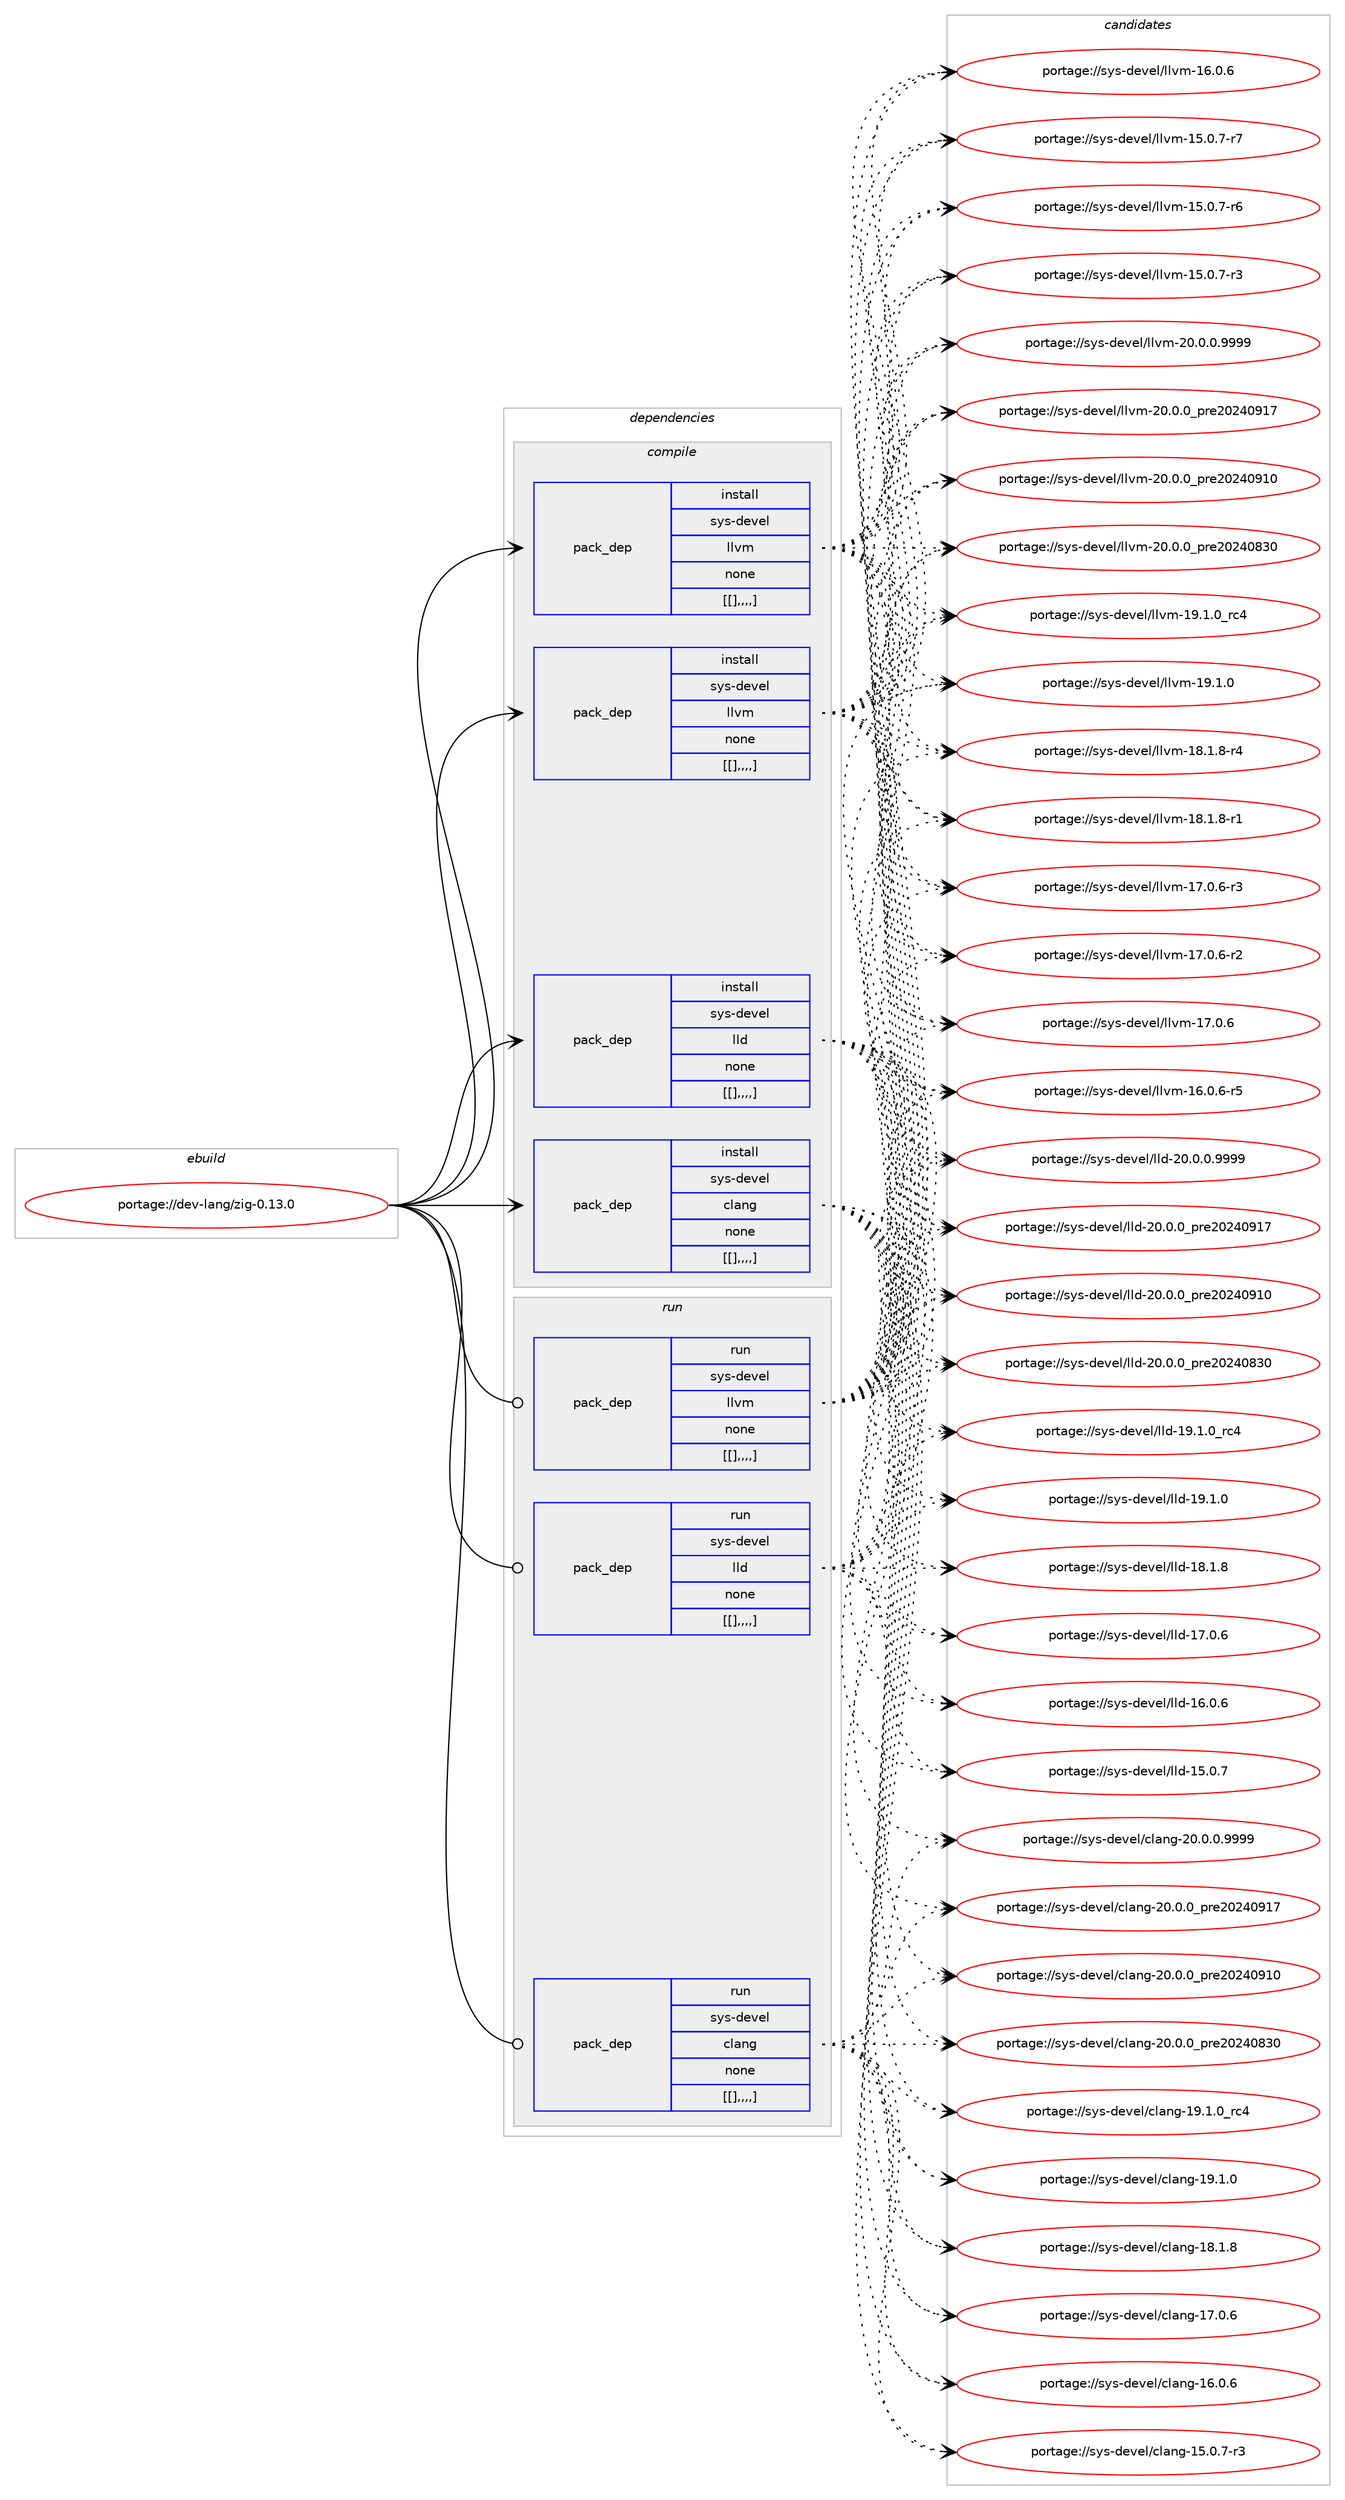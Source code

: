 digraph prolog {

# *************
# Graph options
# *************

newrank=true;
concentrate=true;
compound=true;
graph [rankdir=LR,fontname=Helvetica,fontsize=10,ranksep=1.5];#, ranksep=2.5, nodesep=0.2];
edge  [arrowhead=vee];
node  [fontname=Helvetica,fontsize=10];

# **********
# The ebuild
# **********

subgraph cluster_leftcol {
color=gray;
label=<<i>ebuild</i>>;
id [label="portage://dev-lang/zig-0.13.0", color=red, width=4, href="../dev-lang/zig-0.13.0.svg"];
}

# ****************
# The dependencies
# ****************

subgraph cluster_midcol {
color=gray;
label=<<i>dependencies</i>>;
subgraph cluster_compile {
fillcolor="#eeeeee";
style=filled;
label=<<i>compile</i>>;
subgraph pack79425 {
dependency106773 [label=<<TABLE BORDER="0" CELLBORDER="1" CELLSPACING="0" CELLPADDING="4" WIDTH="220"><TR><TD ROWSPAN="6" CELLPADDING="30">pack_dep</TD></TR><TR><TD WIDTH="110">install</TD></TR><TR><TD>sys-devel</TD></TR><TR><TD>clang</TD></TR><TR><TD>none</TD></TR><TR><TD>[[],,,,]</TD></TR></TABLE>>, shape=none, color=blue];
}
id:e -> dependency106773:w [weight=20,style="solid",arrowhead="vee"];
subgraph pack79426 {
dependency106774 [label=<<TABLE BORDER="0" CELLBORDER="1" CELLSPACING="0" CELLPADDING="4" WIDTH="220"><TR><TD ROWSPAN="6" CELLPADDING="30">pack_dep</TD></TR><TR><TD WIDTH="110">install</TD></TR><TR><TD>sys-devel</TD></TR><TR><TD>lld</TD></TR><TR><TD>none</TD></TR><TR><TD>[[],,,,]</TD></TR></TABLE>>, shape=none, color=blue];
}
id:e -> dependency106774:w [weight=20,style="solid",arrowhead="vee"];
subgraph pack79427 {
dependency106775 [label=<<TABLE BORDER="0" CELLBORDER="1" CELLSPACING="0" CELLPADDING="4" WIDTH="220"><TR><TD ROWSPAN="6" CELLPADDING="30">pack_dep</TD></TR><TR><TD WIDTH="110">install</TD></TR><TR><TD>sys-devel</TD></TR><TR><TD>llvm</TD></TR><TR><TD>none</TD></TR><TR><TD>[[],,,,]</TD></TR></TABLE>>, shape=none, color=blue];
}
id:e -> dependency106775:w [weight=20,style="solid",arrowhead="vee"];
subgraph pack79428 {
dependency106776 [label=<<TABLE BORDER="0" CELLBORDER="1" CELLSPACING="0" CELLPADDING="4" WIDTH="220"><TR><TD ROWSPAN="6" CELLPADDING="30">pack_dep</TD></TR><TR><TD WIDTH="110">install</TD></TR><TR><TD>sys-devel</TD></TR><TR><TD>llvm</TD></TR><TR><TD>none</TD></TR><TR><TD>[[],,,,]</TD></TR></TABLE>>, shape=none, color=blue];
}
id:e -> dependency106776:w [weight=20,style="solid",arrowhead="vee"];
}
subgraph cluster_compileandrun {
fillcolor="#eeeeee";
style=filled;
label=<<i>compile and run</i>>;
}
subgraph cluster_run {
fillcolor="#eeeeee";
style=filled;
label=<<i>run</i>>;
subgraph pack79429 {
dependency106777 [label=<<TABLE BORDER="0" CELLBORDER="1" CELLSPACING="0" CELLPADDING="4" WIDTH="220"><TR><TD ROWSPAN="6" CELLPADDING="30">pack_dep</TD></TR><TR><TD WIDTH="110">run</TD></TR><TR><TD>sys-devel</TD></TR><TR><TD>clang</TD></TR><TR><TD>none</TD></TR><TR><TD>[[],,,,]</TD></TR></TABLE>>, shape=none, color=blue];
}
id:e -> dependency106777:w [weight=20,style="solid",arrowhead="odot"];
subgraph pack79430 {
dependency106778 [label=<<TABLE BORDER="0" CELLBORDER="1" CELLSPACING="0" CELLPADDING="4" WIDTH="220"><TR><TD ROWSPAN="6" CELLPADDING="30">pack_dep</TD></TR><TR><TD WIDTH="110">run</TD></TR><TR><TD>sys-devel</TD></TR><TR><TD>lld</TD></TR><TR><TD>none</TD></TR><TR><TD>[[],,,,]</TD></TR></TABLE>>, shape=none, color=blue];
}
id:e -> dependency106778:w [weight=20,style="solid",arrowhead="odot"];
subgraph pack79431 {
dependency106779 [label=<<TABLE BORDER="0" CELLBORDER="1" CELLSPACING="0" CELLPADDING="4" WIDTH="220"><TR><TD ROWSPAN="6" CELLPADDING="30">pack_dep</TD></TR><TR><TD WIDTH="110">run</TD></TR><TR><TD>sys-devel</TD></TR><TR><TD>llvm</TD></TR><TR><TD>none</TD></TR><TR><TD>[[],,,,]</TD></TR></TABLE>>, shape=none, color=blue];
}
id:e -> dependency106779:w [weight=20,style="solid",arrowhead="odot"];
}
}

# **************
# The candidates
# **************

subgraph cluster_choices {
rank=same;
color=gray;
label=<<i>candidates</i>>;

subgraph choice79425 {
color=black;
nodesep=1;
choice11512111545100101118101108479910897110103455048464846484657575757 [label="portage://sys-devel/clang-20.0.0.9999", color=red, width=4,href="../sys-devel/clang-20.0.0.9999.svg"];
choice1151211154510010111810110847991089711010345504846484648951121141015048505248574955 [label="portage://sys-devel/clang-20.0.0_pre20240917", color=red, width=4,href="../sys-devel/clang-20.0.0_pre20240917.svg"];
choice1151211154510010111810110847991089711010345504846484648951121141015048505248574948 [label="portage://sys-devel/clang-20.0.0_pre20240910", color=red, width=4,href="../sys-devel/clang-20.0.0_pre20240910.svg"];
choice1151211154510010111810110847991089711010345504846484648951121141015048505248565148 [label="portage://sys-devel/clang-20.0.0_pre20240830", color=red, width=4,href="../sys-devel/clang-20.0.0_pre20240830.svg"];
choice1151211154510010111810110847991089711010345495746494648951149952 [label="portage://sys-devel/clang-19.1.0_rc4", color=red, width=4,href="../sys-devel/clang-19.1.0_rc4.svg"];
choice1151211154510010111810110847991089711010345495746494648 [label="portage://sys-devel/clang-19.1.0", color=red, width=4,href="../sys-devel/clang-19.1.0.svg"];
choice1151211154510010111810110847991089711010345495646494656 [label="portage://sys-devel/clang-18.1.8", color=red, width=4,href="../sys-devel/clang-18.1.8.svg"];
choice1151211154510010111810110847991089711010345495546484654 [label="portage://sys-devel/clang-17.0.6", color=red, width=4,href="../sys-devel/clang-17.0.6.svg"];
choice1151211154510010111810110847991089711010345495446484654 [label="portage://sys-devel/clang-16.0.6", color=red, width=4,href="../sys-devel/clang-16.0.6.svg"];
choice11512111545100101118101108479910897110103454953464846554511451 [label="portage://sys-devel/clang-15.0.7-r3", color=red, width=4,href="../sys-devel/clang-15.0.7-r3.svg"];
dependency106773:e -> choice11512111545100101118101108479910897110103455048464846484657575757:w [style=dotted,weight="100"];
dependency106773:e -> choice1151211154510010111810110847991089711010345504846484648951121141015048505248574955:w [style=dotted,weight="100"];
dependency106773:e -> choice1151211154510010111810110847991089711010345504846484648951121141015048505248574948:w [style=dotted,weight="100"];
dependency106773:e -> choice1151211154510010111810110847991089711010345504846484648951121141015048505248565148:w [style=dotted,weight="100"];
dependency106773:e -> choice1151211154510010111810110847991089711010345495746494648951149952:w [style=dotted,weight="100"];
dependency106773:e -> choice1151211154510010111810110847991089711010345495746494648:w [style=dotted,weight="100"];
dependency106773:e -> choice1151211154510010111810110847991089711010345495646494656:w [style=dotted,weight="100"];
dependency106773:e -> choice1151211154510010111810110847991089711010345495546484654:w [style=dotted,weight="100"];
dependency106773:e -> choice1151211154510010111810110847991089711010345495446484654:w [style=dotted,weight="100"];
dependency106773:e -> choice11512111545100101118101108479910897110103454953464846554511451:w [style=dotted,weight="100"];
}
subgraph choice79426 {
color=black;
nodesep=1;
choice1151211154510010111810110847108108100455048464846484657575757 [label="portage://sys-devel/lld-20.0.0.9999", color=red, width=4,href="../sys-devel/lld-20.0.0.9999.svg"];
choice115121115451001011181011084710810810045504846484648951121141015048505248574955 [label="portage://sys-devel/lld-20.0.0_pre20240917", color=red, width=4,href="../sys-devel/lld-20.0.0_pre20240917.svg"];
choice115121115451001011181011084710810810045504846484648951121141015048505248574948 [label="portage://sys-devel/lld-20.0.0_pre20240910", color=red, width=4,href="../sys-devel/lld-20.0.0_pre20240910.svg"];
choice115121115451001011181011084710810810045504846484648951121141015048505248565148 [label="portage://sys-devel/lld-20.0.0_pre20240830", color=red, width=4,href="../sys-devel/lld-20.0.0_pre20240830.svg"];
choice115121115451001011181011084710810810045495746494648951149952 [label="portage://sys-devel/lld-19.1.0_rc4", color=red, width=4,href="../sys-devel/lld-19.1.0_rc4.svg"];
choice115121115451001011181011084710810810045495746494648 [label="portage://sys-devel/lld-19.1.0", color=red, width=4,href="../sys-devel/lld-19.1.0.svg"];
choice115121115451001011181011084710810810045495646494656 [label="portage://sys-devel/lld-18.1.8", color=red, width=4,href="../sys-devel/lld-18.1.8.svg"];
choice115121115451001011181011084710810810045495546484654 [label="portage://sys-devel/lld-17.0.6", color=red, width=4,href="../sys-devel/lld-17.0.6.svg"];
choice115121115451001011181011084710810810045495446484654 [label="portage://sys-devel/lld-16.0.6", color=red, width=4,href="../sys-devel/lld-16.0.6.svg"];
choice115121115451001011181011084710810810045495346484655 [label="portage://sys-devel/lld-15.0.7", color=red, width=4,href="../sys-devel/lld-15.0.7.svg"];
dependency106774:e -> choice1151211154510010111810110847108108100455048464846484657575757:w [style=dotted,weight="100"];
dependency106774:e -> choice115121115451001011181011084710810810045504846484648951121141015048505248574955:w [style=dotted,weight="100"];
dependency106774:e -> choice115121115451001011181011084710810810045504846484648951121141015048505248574948:w [style=dotted,weight="100"];
dependency106774:e -> choice115121115451001011181011084710810810045504846484648951121141015048505248565148:w [style=dotted,weight="100"];
dependency106774:e -> choice115121115451001011181011084710810810045495746494648951149952:w [style=dotted,weight="100"];
dependency106774:e -> choice115121115451001011181011084710810810045495746494648:w [style=dotted,weight="100"];
dependency106774:e -> choice115121115451001011181011084710810810045495646494656:w [style=dotted,weight="100"];
dependency106774:e -> choice115121115451001011181011084710810810045495546484654:w [style=dotted,weight="100"];
dependency106774:e -> choice115121115451001011181011084710810810045495446484654:w [style=dotted,weight="100"];
dependency106774:e -> choice115121115451001011181011084710810810045495346484655:w [style=dotted,weight="100"];
}
subgraph choice79427 {
color=black;
nodesep=1;
choice1151211154510010111810110847108108118109455048464846484657575757 [label="portage://sys-devel/llvm-20.0.0.9999", color=red, width=4,href="../sys-devel/llvm-20.0.0.9999.svg"];
choice115121115451001011181011084710810811810945504846484648951121141015048505248574955 [label="portage://sys-devel/llvm-20.0.0_pre20240917", color=red, width=4,href="../sys-devel/llvm-20.0.0_pre20240917.svg"];
choice115121115451001011181011084710810811810945504846484648951121141015048505248574948 [label="portage://sys-devel/llvm-20.0.0_pre20240910", color=red, width=4,href="../sys-devel/llvm-20.0.0_pre20240910.svg"];
choice115121115451001011181011084710810811810945504846484648951121141015048505248565148 [label="portage://sys-devel/llvm-20.0.0_pre20240830", color=red, width=4,href="../sys-devel/llvm-20.0.0_pre20240830.svg"];
choice115121115451001011181011084710810811810945495746494648951149952 [label="portage://sys-devel/llvm-19.1.0_rc4", color=red, width=4,href="../sys-devel/llvm-19.1.0_rc4.svg"];
choice115121115451001011181011084710810811810945495746494648 [label="portage://sys-devel/llvm-19.1.0", color=red, width=4,href="../sys-devel/llvm-19.1.0.svg"];
choice1151211154510010111810110847108108118109454956464946564511452 [label="portage://sys-devel/llvm-18.1.8-r4", color=red, width=4,href="../sys-devel/llvm-18.1.8-r4.svg"];
choice1151211154510010111810110847108108118109454956464946564511449 [label="portage://sys-devel/llvm-18.1.8-r1", color=red, width=4,href="../sys-devel/llvm-18.1.8-r1.svg"];
choice1151211154510010111810110847108108118109454955464846544511451 [label="portage://sys-devel/llvm-17.0.6-r3", color=red, width=4,href="../sys-devel/llvm-17.0.6-r3.svg"];
choice1151211154510010111810110847108108118109454955464846544511450 [label="portage://sys-devel/llvm-17.0.6-r2", color=red, width=4,href="../sys-devel/llvm-17.0.6-r2.svg"];
choice115121115451001011181011084710810811810945495546484654 [label="portage://sys-devel/llvm-17.0.6", color=red, width=4,href="../sys-devel/llvm-17.0.6.svg"];
choice1151211154510010111810110847108108118109454954464846544511453 [label="portage://sys-devel/llvm-16.0.6-r5", color=red, width=4,href="../sys-devel/llvm-16.0.6-r5.svg"];
choice115121115451001011181011084710810811810945495446484654 [label="portage://sys-devel/llvm-16.0.6", color=red, width=4,href="../sys-devel/llvm-16.0.6.svg"];
choice1151211154510010111810110847108108118109454953464846554511455 [label="portage://sys-devel/llvm-15.0.7-r7", color=red, width=4,href="../sys-devel/llvm-15.0.7-r7.svg"];
choice1151211154510010111810110847108108118109454953464846554511454 [label="portage://sys-devel/llvm-15.0.7-r6", color=red, width=4,href="../sys-devel/llvm-15.0.7-r6.svg"];
choice1151211154510010111810110847108108118109454953464846554511451 [label="portage://sys-devel/llvm-15.0.7-r3", color=red, width=4,href="../sys-devel/llvm-15.0.7-r3.svg"];
dependency106775:e -> choice1151211154510010111810110847108108118109455048464846484657575757:w [style=dotted,weight="100"];
dependency106775:e -> choice115121115451001011181011084710810811810945504846484648951121141015048505248574955:w [style=dotted,weight="100"];
dependency106775:e -> choice115121115451001011181011084710810811810945504846484648951121141015048505248574948:w [style=dotted,weight="100"];
dependency106775:e -> choice115121115451001011181011084710810811810945504846484648951121141015048505248565148:w [style=dotted,weight="100"];
dependency106775:e -> choice115121115451001011181011084710810811810945495746494648951149952:w [style=dotted,weight="100"];
dependency106775:e -> choice115121115451001011181011084710810811810945495746494648:w [style=dotted,weight="100"];
dependency106775:e -> choice1151211154510010111810110847108108118109454956464946564511452:w [style=dotted,weight="100"];
dependency106775:e -> choice1151211154510010111810110847108108118109454956464946564511449:w [style=dotted,weight="100"];
dependency106775:e -> choice1151211154510010111810110847108108118109454955464846544511451:w [style=dotted,weight="100"];
dependency106775:e -> choice1151211154510010111810110847108108118109454955464846544511450:w [style=dotted,weight="100"];
dependency106775:e -> choice115121115451001011181011084710810811810945495546484654:w [style=dotted,weight="100"];
dependency106775:e -> choice1151211154510010111810110847108108118109454954464846544511453:w [style=dotted,weight="100"];
dependency106775:e -> choice115121115451001011181011084710810811810945495446484654:w [style=dotted,weight="100"];
dependency106775:e -> choice1151211154510010111810110847108108118109454953464846554511455:w [style=dotted,weight="100"];
dependency106775:e -> choice1151211154510010111810110847108108118109454953464846554511454:w [style=dotted,weight="100"];
dependency106775:e -> choice1151211154510010111810110847108108118109454953464846554511451:w [style=dotted,weight="100"];
}
subgraph choice79428 {
color=black;
nodesep=1;
choice1151211154510010111810110847108108118109455048464846484657575757 [label="portage://sys-devel/llvm-20.0.0.9999", color=red, width=4,href="../sys-devel/llvm-20.0.0.9999.svg"];
choice115121115451001011181011084710810811810945504846484648951121141015048505248574955 [label="portage://sys-devel/llvm-20.0.0_pre20240917", color=red, width=4,href="../sys-devel/llvm-20.0.0_pre20240917.svg"];
choice115121115451001011181011084710810811810945504846484648951121141015048505248574948 [label="portage://sys-devel/llvm-20.0.0_pre20240910", color=red, width=4,href="../sys-devel/llvm-20.0.0_pre20240910.svg"];
choice115121115451001011181011084710810811810945504846484648951121141015048505248565148 [label="portage://sys-devel/llvm-20.0.0_pre20240830", color=red, width=4,href="../sys-devel/llvm-20.0.0_pre20240830.svg"];
choice115121115451001011181011084710810811810945495746494648951149952 [label="portage://sys-devel/llvm-19.1.0_rc4", color=red, width=4,href="../sys-devel/llvm-19.1.0_rc4.svg"];
choice115121115451001011181011084710810811810945495746494648 [label="portage://sys-devel/llvm-19.1.0", color=red, width=4,href="../sys-devel/llvm-19.1.0.svg"];
choice1151211154510010111810110847108108118109454956464946564511452 [label="portage://sys-devel/llvm-18.1.8-r4", color=red, width=4,href="../sys-devel/llvm-18.1.8-r4.svg"];
choice1151211154510010111810110847108108118109454956464946564511449 [label="portage://sys-devel/llvm-18.1.8-r1", color=red, width=4,href="../sys-devel/llvm-18.1.8-r1.svg"];
choice1151211154510010111810110847108108118109454955464846544511451 [label="portage://sys-devel/llvm-17.0.6-r3", color=red, width=4,href="../sys-devel/llvm-17.0.6-r3.svg"];
choice1151211154510010111810110847108108118109454955464846544511450 [label="portage://sys-devel/llvm-17.0.6-r2", color=red, width=4,href="../sys-devel/llvm-17.0.6-r2.svg"];
choice115121115451001011181011084710810811810945495546484654 [label="portage://sys-devel/llvm-17.0.6", color=red, width=4,href="../sys-devel/llvm-17.0.6.svg"];
choice1151211154510010111810110847108108118109454954464846544511453 [label="portage://sys-devel/llvm-16.0.6-r5", color=red, width=4,href="../sys-devel/llvm-16.0.6-r5.svg"];
choice115121115451001011181011084710810811810945495446484654 [label="portage://sys-devel/llvm-16.0.6", color=red, width=4,href="../sys-devel/llvm-16.0.6.svg"];
choice1151211154510010111810110847108108118109454953464846554511455 [label="portage://sys-devel/llvm-15.0.7-r7", color=red, width=4,href="../sys-devel/llvm-15.0.7-r7.svg"];
choice1151211154510010111810110847108108118109454953464846554511454 [label="portage://sys-devel/llvm-15.0.7-r6", color=red, width=4,href="../sys-devel/llvm-15.0.7-r6.svg"];
choice1151211154510010111810110847108108118109454953464846554511451 [label="portage://sys-devel/llvm-15.0.7-r3", color=red, width=4,href="../sys-devel/llvm-15.0.7-r3.svg"];
dependency106776:e -> choice1151211154510010111810110847108108118109455048464846484657575757:w [style=dotted,weight="100"];
dependency106776:e -> choice115121115451001011181011084710810811810945504846484648951121141015048505248574955:w [style=dotted,weight="100"];
dependency106776:e -> choice115121115451001011181011084710810811810945504846484648951121141015048505248574948:w [style=dotted,weight="100"];
dependency106776:e -> choice115121115451001011181011084710810811810945504846484648951121141015048505248565148:w [style=dotted,weight="100"];
dependency106776:e -> choice115121115451001011181011084710810811810945495746494648951149952:w [style=dotted,weight="100"];
dependency106776:e -> choice115121115451001011181011084710810811810945495746494648:w [style=dotted,weight="100"];
dependency106776:e -> choice1151211154510010111810110847108108118109454956464946564511452:w [style=dotted,weight="100"];
dependency106776:e -> choice1151211154510010111810110847108108118109454956464946564511449:w [style=dotted,weight="100"];
dependency106776:e -> choice1151211154510010111810110847108108118109454955464846544511451:w [style=dotted,weight="100"];
dependency106776:e -> choice1151211154510010111810110847108108118109454955464846544511450:w [style=dotted,weight="100"];
dependency106776:e -> choice115121115451001011181011084710810811810945495546484654:w [style=dotted,weight="100"];
dependency106776:e -> choice1151211154510010111810110847108108118109454954464846544511453:w [style=dotted,weight="100"];
dependency106776:e -> choice115121115451001011181011084710810811810945495446484654:w [style=dotted,weight="100"];
dependency106776:e -> choice1151211154510010111810110847108108118109454953464846554511455:w [style=dotted,weight="100"];
dependency106776:e -> choice1151211154510010111810110847108108118109454953464846554511454:w [style=dotted,weight="100"];
dependency106776:e -> choice1151211154510010111810110847108108118109454953464846554511451:w [style=dotted,weight="100"];
}
subgraph choice79429 {
color=black;
nodesep=1;
choice11512111545100101118101108479910897110103455048464846484657575757 [label="portage://sys-devel/clang-20.0.0.9999", color=red, width=4,href="../sys-devel/clang-20.0.0.9999.svg"];
choice1151211154510010111810110847991089711010345504846484648951121141015048505248574955 [label="portage://sys-devel/clang-20.0.0_pre20240917", color=red, width=4,href="../sys-devel/clang-20.0.0_pre20240917.svg"];
choice1151211154510010111810110847991089711010345504846484648951121141015048505248574948 [label="portage://sys-devel/clang-20.0.0_pre20240910", color=red, width=4,href="../sys-devel/clang-20.0.0_pre20240910.svg"];
choice1151211154510010111810110847991089711010345504846484648951121141015048505248565148 [label="portage://sys-devel/clang-20.0.0_pre20240830", color=red, width=4,href="../sys-devel/clang-20.0.0_pre20240830.svg"];
choice1151211154510010111810110847991089711010345495746494648951149952 [label="portage://sys-devel/clang-19.1.0_rc4", color=red, width=4,href="../sys-devel/clang-19.1.0_rc4.svg"];
choice1151211154510010111810110847991089711010345495746494648 [label="portage://sys-devel/clang-19.1.0", color=red, width=4,href="../sys-devel/clang-19.1.0.svg"];
choice1151211154510010111810110847991089711010345495646494656 [label="portage://sys-devel/clang-18.1.8", color=red, width=4,href="../sys-devel/clang-18.1.8.svg"];
choice1151211154510010111810110847991089711010345495546484654 [label="portage://sys-devel/clang-17.0.6", color=red, width=4,href="../sys-devel/clang-17.0.6.svg"];
choice1151211154510010111810110847991089711010345495446484654 [label="portage://sys-devel/clang-16.0.6", color=red, width=4,href="../sys-devel/clang-16.0.6.svg"];
choice11512111545100101118101108479910897110103454953464846554511451 [label="portage://sys-devel/clang-15.0.7-r3", color=red, width=4,href="../sys-devel/clang-15.0.7-r3.svg"];
dependency106777:e -> choice11512111545100101118101108479910897110103455048464846484657575757:w [style=dotted,weight="100"];
dependency106777:e -> choice1151211154510010111810110847991089711010345504846484648951121141015048505248574955:w [style=dotted,weight="100"];
dependency106777:e -> choice1151211154510010111810110847991089711010345504846484648951121141015048505248574948:w [style=dotted,weight="100"];
dependency106777:e -> choice1151211154510010111810110847991089711010345504846484648951121141015048505248565148:w [style=dotted,weight="100"];
dependency106777:e -> choice1151211154510010111810110847991089711010345495746494648951149952:w [style=dotted,weight="100"];
dependency106777:e -> choice1151211154510010111810110847991089711010345495746494648:w [style=dotted,weight="100"];
dependency106777:e -> choice1151211154510010111810110847991089711010345495646494656:w [style=dotted,weight="100"];
dependency106777:e -> choice1151211154510010111810110847991089711010345495546484654:w [style=dotted,weight="100"];
dependency106777:e -> choice1151211154510010111810110847991089711010345495446484654:w [style=dotted,weight="100"];
dependency106777:e -> choice11512111545100101118101108479910897110103454953464846554511451:w [style=dotted,weight="100"];
}
subgraph choice79430 {
color=black;
nodesep=1;
choice1151211154510010111810110847108108100455048464846484657575757 [label="portage://sys-devel/lld-20.0.0.9999", color=red, width=4,href="../sys-devel/lld-20.0.0.9999.svg"];
choice115121115451001011181011084710810810045504846484648951121141015048505248574955 [label="portage://sys-devel/lld-20.0.0_pre20240917", color=red, width=4,href="../sys-devel/lld-20.0.0_pre20240917.svg"];
choice115121115451001011181011084710810810045504846484648951121141015048505248574948 [label="portage://sys-devel/lld-20.0.0_pre20240910", color=red, width=4,href="../sys-devel/lld-20.0.0_pre20240910.svg"];
choice115121115451001011181011084710810810045504846484648951121141015048505248565148 [label="portage://sys-devel/lld-20.0.0_pre20240830", color=red, width=4,href="../sys-devel/lld-20.0.0_pre20240830.svg"];
choice115121115451001011181011084710810810045495746494648951149952 [label="portage://sys-devel/lld-19.1.0_rc4", color=red, width=4,href="../sys-devel/lld-19.1.0_rc4.svg"];
choice115121115451001011181011084710810810045495746494648 [label="portage://sys-devel/lld-19.1.0", color=red, width=4,href="../sys-devel/lld-19.1.0.svg"];
choice115121115451001011181011084710810810045495646494656 [label="portage://sys-devel/lld-18.1.8", color=red, width=4,href="../sys-devel/lld-18.1.8.svg"];
choice115121115451001011181011084710810810045495546484654 [label="portage://sys-devel/lld-17.0.6", color=red, width=4,href="../sys-devel/lld-17.0.6.svg"];
choice115121115451001011181011084710810810045495446484654 [label="portage://sys-devel/lld-16.0.6", color=red, width=4,href="../sys-devel/lld-16.0.6.svg"];
choice115121115451001011181011084710810810045495346484655 [label="portage://sys-devel/lld-15.0.7", color=red, width=4,href="../sys-devel/lld-15.0.7.svg"];
dependency106778:e -> choice1151211154510010111810110847108108100455048464846484657575757:w [style=dotted,weight="100"];
dependency106778:e -> choice115121115451001011181011084710810810045504846484648951121141015048505248574955:w [style=dotted,weight="100"];
dependency106778:e -> choice115121115451001011181011084710810810045504846484648951121141015048505248574948:w [style=dotted,weight="100"];
dependency106778:e -> choice115121115451001011181011084710810810045504846484648951121141015048505248565148:w [style=dotted,weight="100"];
dependency106778:e -> choice115121115451001011181011084710810810045495746494648951149952:w [style=dotted,weight="100"];
dependency106778:e -> choice115121115451001011181011084710810810045495746494648:w [style=dotted,weight="100"];
dependency106778:e -> choice115121115451001011181011084710810810045495646494656:w [style=dotted,weight="100"];
dependency106778:e -> choice115121115451001011181011084710810810045495546484654:w [style=dotted,weight="100"];
dependency106778:e -> choice115121115451001011181011084710810810045495446484654:w [style=dotted,weight="100"];
dependency106778:e -> choice115121115451001011181011084710810810045495346484655:w [style=dotted,weight="100"];
}
subgraph choice79431 {
color=black;
nodesep=1;
choice1151211154510010111810110847108108118109455048464846484657575757 [label="portage://sys-devel/llvm-20.0.0.9999", color=red, width=4,href="../sys-devel/llvm-20.0.0.9999.svg"];
choice115121115451001011181011084710810811810945504846484648951121141015048505248574955 [label="portage://sys-devel/llvm-20.0.0_pre20240917", color=red, width=4,href="../sys-devel/llvm-20.0.0_pre20240917.svg"];
choice115121115451001011181011084710810811810945504846484648951121141015048505248574948 [label="portage://sys-devel/llvm-20.0.0_pre20240910", color=red, width=4,href="../sys-devel/llvm-20.0.0_pre20240910.svg"];
choice115121115451001011181011084710810811810945504846484648951121141015048505248565148 [label="portage://sys-devel/llvm-20.0.0_pre20240830", color=red, width=4,href="../sys-devel/llvm-20.0.0_pre20240830.svg"];
choice115121115451001011181011084710810811810945495746494648951149952 [label="portage://sys-devel/llvm-19.1.0_rc4", color=red, width=4,href="../sys-devel/llvm-19.1.0_rc4.svg"];
choice115121115451001011181011084710810811810945495746494648 [label="portage://sys-devel/llvm-19.1.0", color=red, width=4,href="../sys-devel/llvm-19.1.0.svg"];
choice1151211154510010111810110847108108118109454956464946564511452 [label="portage://sys-devel/llvm-18.1.8-r4", color=red, width=4,href="../sys-devel/llvm-18.1.8-r4.svg"];
choice1151211154510010111810110847108108118109454956464946564511449 [label="portage://sys-devel/llvm-18.1.8-r1", color=red, width=4,href="../sys-devel/llvm-18.1.8-r1.svg"];
choice1151211154510010111810110847108108118109454955464846544511451 [label="portage://sys-devel/llvm-17.0.6-r3", color=red, width=4,href="../sys-devel/llvm-17.0.6-r3.svg"];
choice1151211154510010111810110847108108118109454955464846544511450 [label="portage://sys-devel/llvm-17.0.6-r2", color=red, width=4,href="../sys-devel/llvm-17.0.6-r2.svg"];
choice115121115451001011181011084710810811810945495546484654 [label="portage://sys-devel/llvm-17.0.6", color=red, width=4,href="../sys-devel/llvm-17.0.6.svg"];
choice1151211154510010111810110847108108118109454954464846544511453 [label="portage://sys-devel/llvm-16.0.6-r5", color=red, width=4,href="../sys-devel/llvm-16.0.6-r5.svg"];
choice115121115451001011181011084710810811810945495446484654 [label="portage://sys-devel/llvm-16.0.6", color=red, width=4,href="../sys-devel/llvm-16.0.6.svg"];
choice1151211154510010111810110847108108118109454953464846554511455 [label="portage://sys-devel/llvm-15.0.7-r7", color=red, width=4,href="../sys-devel/llvm-15.0.7-r7.svg"];
choice1151211154510010111810110847108108118109454953464846554511454 [label="portage://sys-devel/llvm-15.0.7-r6", color=red, width=4,href="../sys-devel/llvm-15.0.7-r6.svg"];
choice1151211154510010111810110847108108118109454953464846554511451 [label="portage://sys-devel/llvm-15.0.7-r3", color=red, width=4,href="../sys-devel/llvm-15.0.7-r3.svg"];
dependency106779:e -> choice1151211154510010111810110847108108118109455048464846484657575757:w [style=dotted,weight="100"];
dependency106779:e -> choice115121115451001011181011084710810811810945504846484648951121141015048505248574955:w [style=dotted,weight="100"];
dependency106779:e -> choice115121115451001011181011084710810811810945504846484648951121141015048505248574948:w [style=dotted,weight="100"];
dependency106779:e -> choice115121115451001011181011084710810811810945504846484648951121141015048505248565148:w [style=dotted,weight="100"];
dependency106779:e -> choice115121115451001011181011084710810811810945495746494648951149952:w [style=dotted,weight="100"];
dependency106779:e -> choice115121115451001011181011084710810811810945495746494648:w [style=dotted,weight="100"];
dependency106779:e -> choice1151211154510010111810110847108108118109454956464946564511452:w [style=dotted,weight="100"];
dependency106779:e -> choice1151211154510010111810110847108108118109454956464946564511449:w [style=dotted,weight="100"];
dependency106779:e -> choice1151211154510010111810110847108108118109454955464846544511451:w [style=dotted,weight="100"];
dependency106779:e -> choice1151211154510010111810110847108108118109454955464846544511450:w [style=dotted,weight="100"];
dependency106779:e -> choice115121115451001011181011084710810811810945495546484654:w [style=dotted,weight="100"];
dependency106779:e -> choice1151211154510010111810110847108108118109454954464846544511453:w [style=dotted,weight="100"];
dependency106779:e -> choice115121115451001011181011084710810811810945495446484654:w [style=dotted,weight="100"];
dependency106779:e -> choice1151211154510010111810110847108108118109454953464846554511455:w [style=dotted,weight="100"];
dependency106779:e -> choice1151211154510010111810110847108108118109454953464846554511454:w [style=dotted,weight="100"];
dependency106779:e -> choice1151211154510010111810110847108108118109454953464846554511451:w [style=dotted,weight="100"];
}
}

}
